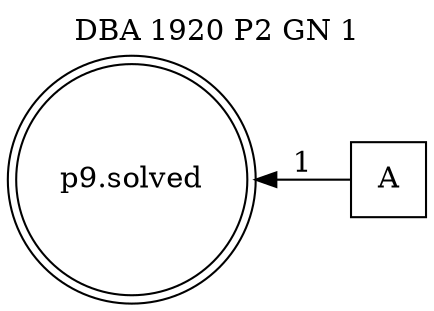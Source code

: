 digraph DBA_1920_P2_GN_1 {
labelloc="tl"
label= " DBA 1920 P2 GN 1 "
rankdir="RL";
graph [ size=" 10 , 10 !"]

"A" [shape="square" label="A"]
"p9.solved" [shape="doublecircle" label="p9.solved"]
"A" -> "p9.solved" [ label=1]
}
